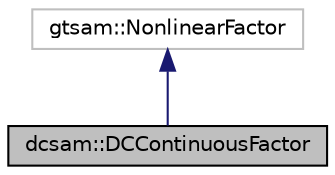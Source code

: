 digraph "dcsam::DCContinuousFactor"
{
 // LATEX_PDF_SIZE
  edge [fontname="Helvetica",fontsize="10",labelfontname="Helvetica",labelfontsize="10"];
  node [fontname="Helvetica",fontsize="10",shape=record];
  Node1 [label="dcsam::DCContinuousFactor",height=0.2,width=0.4,color="black", fillcolor="grey75", style="filled", fontcolor="black",tooltip="Implementation of a discrete-continuous factor. This is used internally within the DCSAM solver...."];
  Node2 -> Node1 [dir="back",color="midnightblue",fontsize="10",style="solid",fontname="Helvetica"];
  Node2 [label="gtsam::NonlinearFactor",height=0.2,width=0.4,color="grey75", fillcolor="white", style="filled",tooltip=" "];
}
